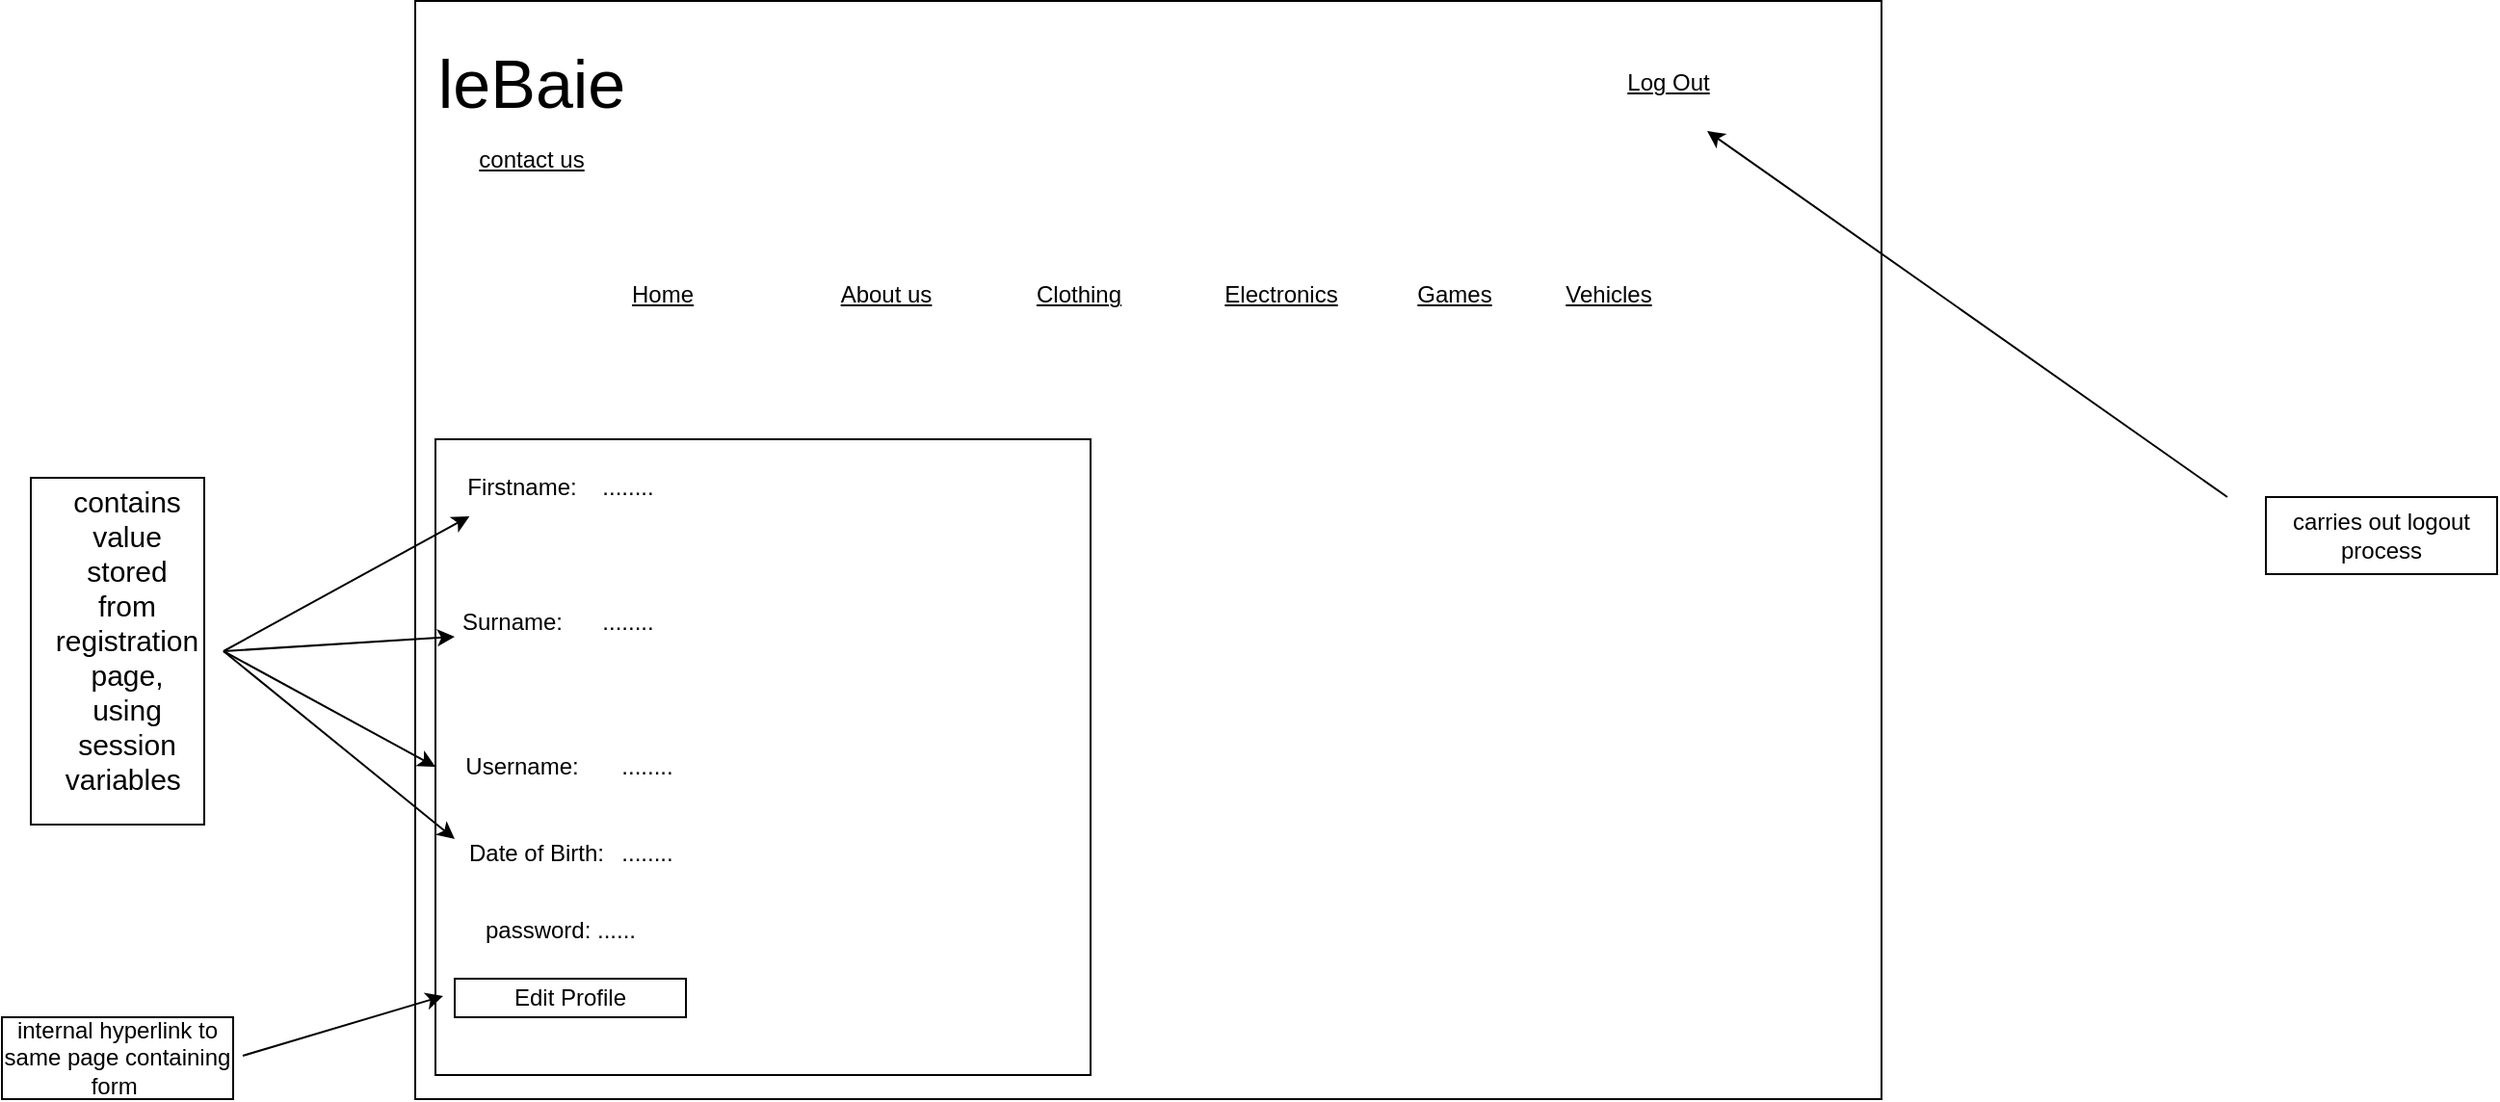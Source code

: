 <mxfile version="22.0.3" type="device">
  <diagram name="Page-1" id="qM4V1TOB3Qw1Dui05m_W">
    <mxGraphModel dx="2485" dy="820" grid="1" gridSize="10" guides="1" tooltips="1" connect="1" arrows="1" fold="1" page="1" pageScale="1" pageWidth="827" pageHeight="1169" math="0" shadow="0">
      <root>
        <mxCell id="0" />
        <mxCell id="1" parent="0" />
        <mxCell id="msA54mwnu2eXJbywza_N-1" value="" style="rounded=0;whiteSpace=wrap;html=1;fillColor=none;fontStyle=4" parent="1" vertex="1">
          <mxGeometry x="39.5" y="42.5" width="761" height="570" as="geometry" />
        </mxCell>
        <mxCell id="msA54mwnu2eXJbywza_N-10" value="" style="rounded=0;whiteSpace=wrap;html=1;fillColor=none;" parent="1" vertex="1">
          <mxGeometry x="50" y="270" width="340" height="330" as="geometry" />
        </mxCell>
        <mxCell id="msA54mwnu2eXJbywza_N-2" value="&lt;span&gt;contact us&lt;br&gt;&lt;/span&gt;" style="text;html=1;strokeColor=none;fillColor=none;align=center;verticalAlign=middle;whiteSpace=wrap;rounded=0;fontStyle=4" parent="1" vertex="1">
          <mxGeometry x="70" y="110" width="60" height="30" as="geometry" />
        </mxCell>
        <mxCell id="msA54mwnu2eXJbywza_N-3" value="&lt;span style=&quot;font-size: 35px;&quot;&gt;leBaie&lt;/span&gt;" style="text;html=1;strokeColor=none;fillColor=none;align=center;verticalAlign=middle;whiteSpace=wrap;rounded=0;fontStyle=0" parent="1" vertex="1">
          <mxGeometry x="70" y="80" width="60" height="10" as="geometry" />
        </mxCell>
        <mxCell id="msA54mwnu2eXJbywza_N-6" value="" style="endArrow=classic;html=1;rounded=0;" parent="1" edge="1">
          <mxGeometry width="50" height="50" relative="1" as="geometry">
            <mxPoint x="980" y="300" as="sourcePoint" />
            <mxPoint x="710" y="110" as="targetPoint" />
          </mxGeometry>
        </mxCell>
        <mxCell id="msA54mwnu2eXJbywza_N-7" value="carries out logout process" style="rounded=0;whiteSpace=wrap;html=1;fillColor=none;" parent="1" vertex="1">
          <mxGeometry x="1000" y="300" width="120" height="40" as="geometry" />
        </mxCell>
        <mxCell id="msA54mwnu2eXJbywza_N-11" value="Firstname:" style="text;html=1;strokeColor=none;fillColor=none;align=center;verticalAlign=middle;whiteSpace=wrap;rounded=0;" parent="1" vertex="1">
          <mxGeometry x="50" y="280" width="90" height="30" as="geometry" />
        </mxCell>
        <mxCell id="msA54mwnu2eXJbywza_N-12" value="Username:" style="text;html=1;strokeColor=none;fillColor=none;align=center;verticalAlign=middle;whiteSpace=wrap;rounded=0;" parent="1" vertex="1">
          <mxGeometry x="50" y="425" width="90" height="30" as="geometry" />
        </mxCell>
        <mxCell id="msA54mwnu2eXJbywza_N-13" value="Surname:" style="text;html=1;strokeColor=none;fillColor=none;align=center;verticalAlign=middle;whiteSpace=wrap;rounded=0;" parent="1" vertex="1">
          <mxGeometry x="60" y="350" width="60" height="30" as="geometry" />
        </mxCell>
        <mxCell id="msA54mwnu2eXJbywza_N-14" value="Date of Birth:" style="text;html=1;strokeColor=none;fillColor=none;align=center;verticalAlign=middle;whiteSpace=wrap;rounded=0;" parent="1" vertex="1">
          <mxGeometry x="60" y="470" width="85" height="30" as="geometry" />
        </mxCell>
        <mxCell id="msA54mwnu2eXJbywza_N-16" value="Edit Profile" style="rounded=0;whiteSpace=wrap;html=1;" parent="1" vertex="1">
          <mxGeometry x="60" y="550" width="120" height="20" as="geometry" />
        </mxCell>
        <mxCell id="msA54mwnu2eXJbywza_N-17" value="&lt;font style=&quot;font-size: 15px;&quot;&gt;contains value stored from registration page, using session variables&amp;nbsp;&lt;/font&gt;" style="text;html=1;strokeColor=none;fillColor=none;align=center;verticalAlign=middle;whiteSpace=wrap;rounded=0;" parent="1" vertex="1">
          <mxGeometry x="-140" y="250" width="60" height="247.5" as="geometry" />
        </mxCell>
        <mxCell id="msA54mwnu2eXJbywza_N-18" value="" style="endArrow=classic;html=1;rounded=0;entryX=0;entryY=0.25;entryDx=0;entryDy=0;" parent="1" target="msA54mwnu2eXJbywza_N-14" edge="1">
          <mxGeometry width="50" height="50" relative="1" as="geometry">
            <mxPoint x="-60" y="380" as="sourcePoint" />
            <mxPoint x="-10" y="330" as="targetPoint" />
          </mxGeometry>
        </mxCell>
        <mxCell id="msA54mwnu2eXJbywza_N-19" value="" style="endArrow=classic;html=1;rounded=0;" parent="1" target="msA54mwnu2eXJbywza_N-11" edge="1">
          <mxGeometry width="50" height="50" relative="1" as="geometry">
            <mxPoint x="-60" y="380" as="sourcePoint" />
            <mxPoint x="-10" y="330" as="targetPoint" />
          </mxGeometry>
        </mxCell>
        <mxCell id="msA54mwnu2eXJbywza_N-20" value="" style="endArrow=classic;html=1;rounded=0;entryX=0;entryY=0.75;entryDx=0;entryDy=0;" parent="1" target="msA54mwnu2eXJbywza_N-13" edge="1">
          <mxGeometry width="50" height="50" relative="1" as="geometry">
            <mxPoint x="-60" y="380" as="sourcePoint" />
            <mxPoint x="-10" y="330" as="targetPoint" />
          </mxGeometry>
        </mxCell>
        <mxCell id="msA54mwnu2eXJbywza_N-21" value="" style="endArrow=classic;html=1;rounded=0;entryX=0;entryY=0.5;entryDx=0;entryDy=0;" parent="1" target="msA54mwnu2eXJbywza_N-12" edge="1">
          <mxGeometry width="50" height="50" relative="1" as="geometry">
            <mxPoint x="-60" y="380" as="sourcePoint" />
            <mxPoint x="-10" y="330" as="targetPoint" />
          </mxGeometry>
        </mxCell>
        <mxCell id="msA54mwnu2eXJbywza_N-22" value="" style="rounded=0;whiteSpace=wrap;html=1;fillColor=none;" parent="1" vertex="1">
          <mxGeometry x="-160" y="290" width="90" height="180" as="geometry" />
        </mxCell>
        <mxCell id="msA54mwnu2eXJbywza_N-23" value="" style="endArrow=classic;html=1;rounded=0;entryX=-0.05;entryY=0.45;entryDx=0;entryDy=0;entryPerimeter=0;" parent="1" target="msA54mwnu2eXJbywza_N-16" edge="1">
          <mxGeometry width="50" height="50" relative="1" as="geometry">
            <mxPoint x="-50" y="590" as="sourcePoint" />
            <mxPoint y="540" as="targetPoint" />
          </mxGeometry>
        </mxCell>
        <mxCell id="msA54mwnu2eXJbywza_N-24" value="internal hyperlink to same page containing form&amp;nbsp;" style="rounded=0;whiteSpace=wrap;html=1;" parent="1" vertex="1">
          <mxGeometry x="-175" y="570" width="120" height="42.5" as="geometry" />
        </mxCell>
        <mxCell id="msA54mwnu2eXJbywza_N-25" value="........" style="text;html=1;strokeColor=none;fillColor=none;align=center;verticalAlign=middle;whiteSpace=wrap;rounded=0;" parent="1" vertex="1">
          <mxGeometry x="120" y="280" width="60" height="30" as="geometry" />
        </mxCell>
        <mxCell id="msA54mwnu2eXJbywza_N-26" value="........" style="text;html=1;strokeColor=none;fillColor=none;align=center;verticalAlign=middle;whiteSpace=wrap;rounded=0;" parent="1" vertex="1">
          <mxGeometry x="120" y="350" width="60" height="30" as="geometry" />
        </mxCell>
        <mxCell id="msA54mwnu2eXJbywza_N-27" value="........" style="text;html=1;strokeColor=none;fillColor=none;align=center;verticalAlign=middle;whiteSpace=wrap;rounded=0;" parent="1" vertex="1">
          <mxGeometry x="130" y="425" width="60" height="30" as="geometry" />
        </mxCell>
        <mxCell id="msA54mwnu2eXJbywza_N-28" value="........" style="text;html=1;strokeColor=none;fillColor=none;align=center;verticalAlign=middle;whiteSpace=wrap;rounded=0;" parent="1" vertex="1">
          <mxGeometry x="130" y="470" width="60" height="30" as="geometry" />
        </mxCell>
        <mxCell id="msA54mwnu2eXJbywza_N-30" value="&lt;span&gt;Home &lt;/span&gt;" style="text;html=1;strokeColor=none;fillColor=none;align=center;verticalAlign=middle;whiteSpace=wrap;rounded=0;fontStyle=4" parent="1" vertex="1">
          <mxGeometry x="138" y="180" width="60" height="30" as="geometry" />
        </mxCell>
        <mxCell id="msA54mwnu2eXJbywza_N-31" value="Electronics " style="text;html=1;strokeColor=none;fillColor=none;align=center;verticalAlign=middle;whiteSpace=wrap;rounded=0;fontStyle=4" parent="1" vertex="1">
          <mxGeometry x="459" y="180" width="60" height="30" as="geometry" />
        </mxCell>
        <mxCell id="msA54mwnu2eXJbywza_N-32" value="Clothing" style="text;html=1;strokeColor=none;fillColor=none;align=center;verticalAlign=middle;whiteSpace=wrap;rounded=0;fontStyle=4" parent="1" vertex="1">
          <mxGeometry x="354" y="180" width="60" height="30" as="geometry" />
        </mxCell>
        <mxCell id="msA54mwnu2eXJbywza_N-33" value="Vehicles" style="text;html=1;strokeColor=none;fillColor=none;align=center;verticalAlign=middle;whiteSpace=wrap;rounded=0;fontStyle=4" parent="1" vertex="1">
          <mxGeometry x="629" y="180" width="60" height="30" as="geometry" />
        </mxCell>
        <mxCell id="msA54mwnu2eXJbywza_N-34" value="About us" style="text;html=1;strokeColor=none;fillColor=none;align=center;verticalAlign=middle;whiteSpace=wrap;rounded=0;fontStyle=4" parent="1" vertex="1">
          <mxGeometry x="254" y="180" width="60" height="30" as="geometry" />
        </mxCell>
        <mxCell id="msA54mwnu2eXJbywza_N-35" value="Games" style="text;html=1;strokeColor=none;fillColor=none;align=center;verticalAlign=middle;whiteSpace=wrap;rounded=0;fontStyle=4" parent="1" vertex="1">
          <mxGeometry x="549" y="180" width="60" height="30" as="geometry" />
        </mxCell>
        <mxCell id="yRqGdcyGXmkdo71cyklD-1" value="password: ......" style="text;html=1;strokeColor=none;fillColor=none;align=center;verticalAlign=middle;whiteSpace=wrap;rounded=0;" parent="1" vertex="1">
          <mxGeometry x="50" y="510" width="130" height="30" as="geometry" />
        </mxCell>
        <mxCell id="yRqGdcyGXmkdo71cyklD-2" value="&lt;u&gt;Log Out&lt;/u&gt;" style="text;html=1;strokeColor=none;fillColor=none;align=center;verticalAlign=middle;whiteSpace=wrap;rounded=0;" parent="1" vertex="1">
          <mxGeometry x="620" y="70" width="140" height="30" as="geometry" />
        </mxCell>
      </root>
    </mxGraphModel>
  </diagram>
</mxfile>
